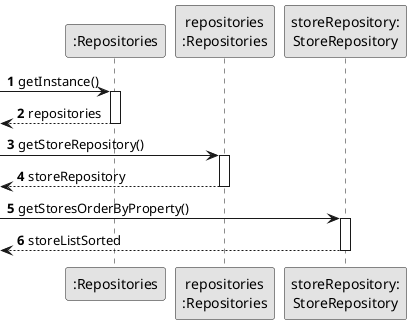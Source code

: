 @startuml
skinparam monochrome true
skinparam packageStyle rectangle
skinparam shadowing false


'hide footbox

participant ":Repositories" as RepositorySingleton
participant "repositories\n:Repositories" as PLAT
participant "storeRepository:\nStoreRepository" as STRR
autonumber

 -> RepositorySingleton : getInstance()
        activate RepositorySingleton

            <-- RepositorySingleton  : repositories
        deactivate RepositorySingleton

         -> PLAT : getStoreRepository()
        activate PLAT

         <--   PLAT   : storeRepository
        deactivate PLAT

         -> STRR : getStoresOrderByProperty()
        activate STRR

            <-- STRR   : storeListSorted
            deactivate STRR

@enduml